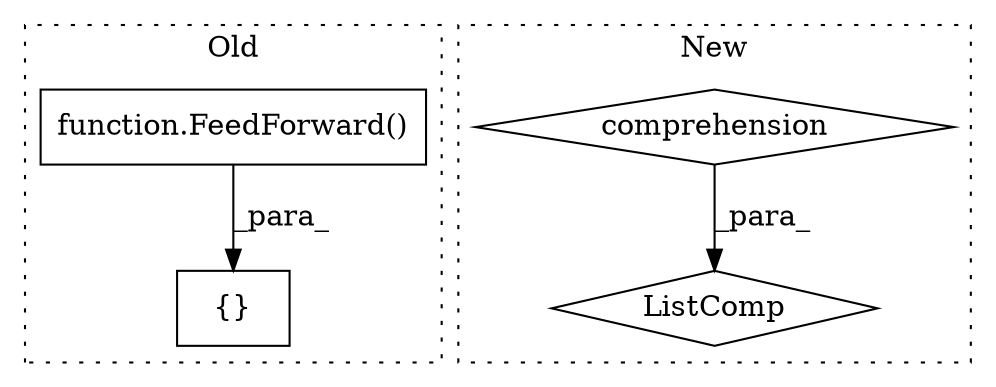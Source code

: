digraph G {
subgraph cluster0 {
1 [label="function.FeedForward()" a="75" s="12123" l="44" shape="box"];
3 [label="{}" a="59" s="11747,12167" l="18,0" shape="box"];
label = "Old";
style="dotted";
}
subgraph cluster1 {
2 [label="ListComp" a="106" s="12663" l="48" shape="diamond"];
4 [label="comprehension" a="45" s="12689" l="3" shape="diamond"];
label = "New";
style="dotted";
}
1 -> 3 [label="_para_"];
4 -> 2 [label="_para_"];
}